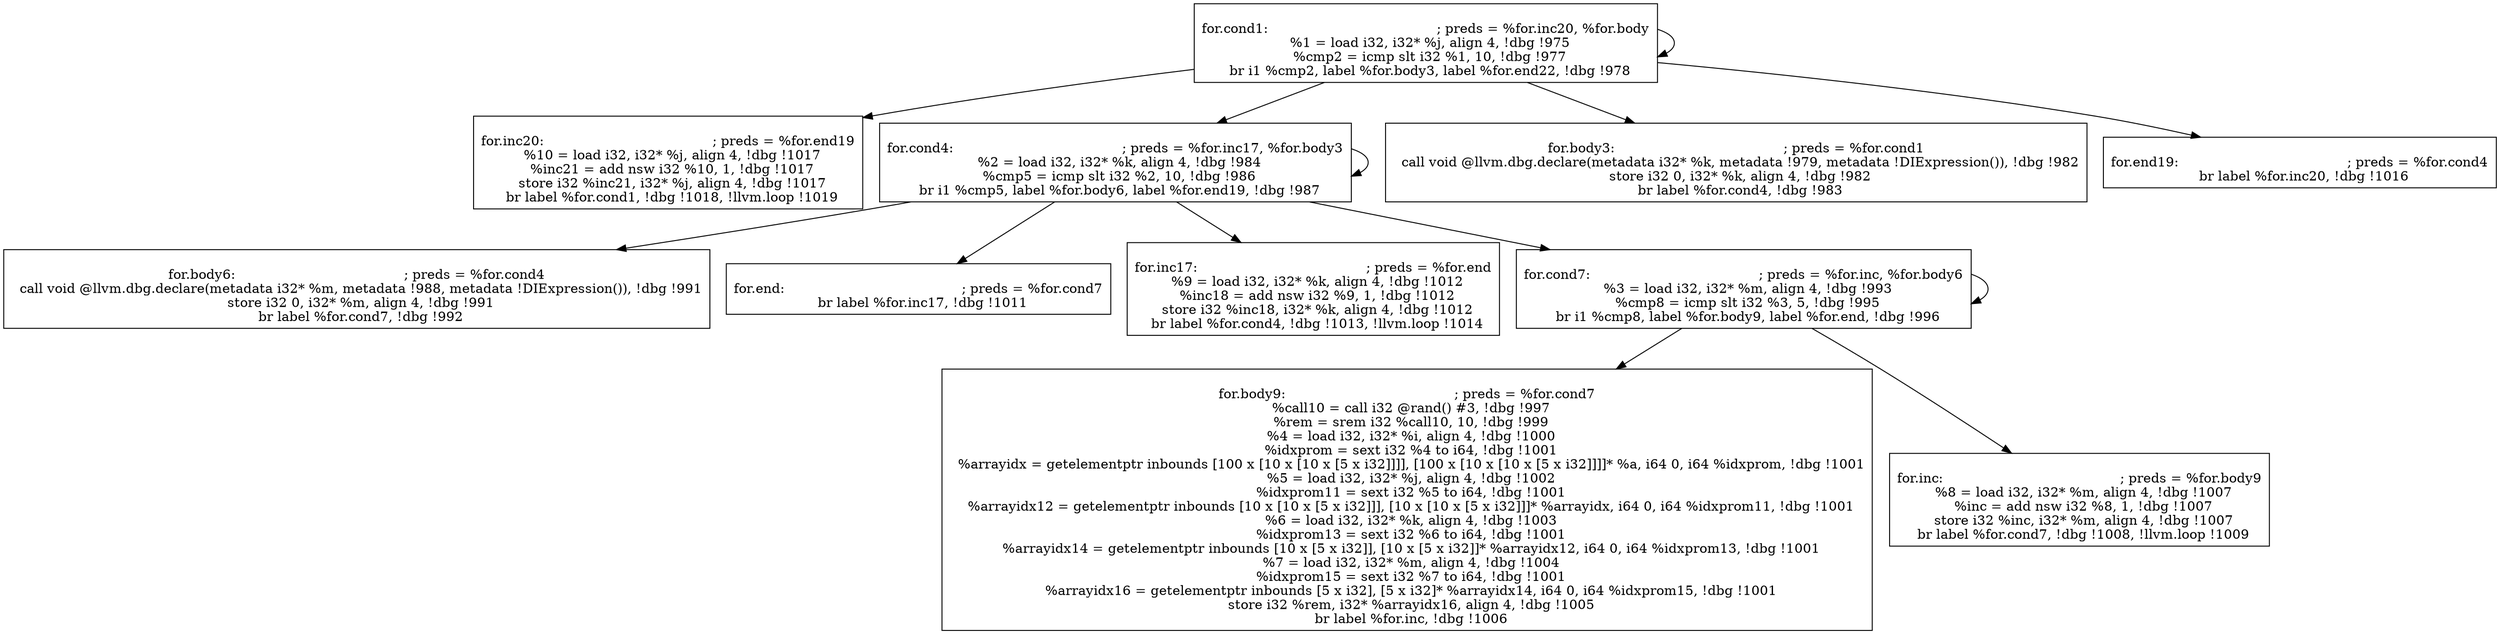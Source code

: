 
digraph G {


node223 [label="
for.inc20:                                        ; preds = %for.end19
  %10 = load i32, i32* %j, align 4, !dbg !1017
  %inc21 = add nsw i32 %10, 1, !dbg !1017
  store i32 %inc21, i32* %j, align 4, !dbg !1017
  br label %for.cond1, !dbg !1018, !llvm.loop !1019
",shape=rectangle ]
node216 [label="
for.body9:                                        ; preds = %for.cond7
  %call10 = call i32 @rand() #3, !dbg !997
  %rem = srem i32 %call10, 10, !dbg !999
  %4 = load i32, i32* %i, align 4, !dbg !1000
  %idxprom = sext i32 %4 to i64, !dbg !1001
  %arrayidx = getelementptr inbounds [100 x [10 x [10 x [5 x i32]]]], [100 x [10 x [10 x [5 x i32]]]]* %a, i64 0, i64 %idxprom, !dbg !1001
  %5 = load i32, i32* %j, align 4, !dbg !1002
  %idxprom11 = sext i32 %5 to i64, !dbg !1001
  %arrayidx12 = getelementptr inbounds [10 x [10 x [5 x i32]]], [10 x [10 x [5 x i32]]]* %arrayidx, i64 0, i64 %idxprom11, !dbg !1001
  %6 = load i32, i32* %k, align 4, !dbg !1003
  %idxprom13 = sext i32 %6 to i64, !dbg !1001
  %arrayidx14 = getelementptr inbounds [10 x [5 x i32]], [10 x [5 x i32]]* %arrayidx12, i64 0, i64 %idxprom13, !dbg !1001
  %7 = load i32, i32* %m, align 4, !dbg !1004
  %idxprom15 = sext i32 %7 to i64, !dbg !1001
  %arrayidx16 = getelementptr inbounds [5 x i32], [5 x i32]* %arrayidx14, i64 0, i64 %idxprom15, !dbg !1001
  store i32 %rem, i32* %arrayidx16, align 4, !dbg !1005
  br label %for.inc, !dbg !1006
",shape=rectangle ]
node224 [label="
for.body6:                                        ; preds = %for.cond4
  call void @llvm.dbg.declare(metadata i32* %m, metadata !988, metadata !DIExpression()), !dbg !991
  store i32 0, i32* %m, align 4, !dbg !991
  br label %for.cond7, !dbg !992
",shape=rectangle ]
node222 [label="
for.cond4:                                        ; preds = %for.inc17, %for.body3
  %2 = load i32, i32* %k, align 4, !dbg !984
  %cmp5 = icmp slt i32 %2, 10, !dbg !986
  br i1 %cmp5, label %for.body6, label %for.end19, !dbg !987
",shape=rectangle ]
node215 [label="
for.inc:                                          ; preds = %for.body9
  %8 = load i32, i32* %m, align 4, !dbg !1007
  %inc = add nsw i32 %8, 1, !dbg !1007
  store i32 %inc, i32* %m, align 4, !dbg !1007
  br label %for.cond7, !dbg !1008, !llvm.loop !1009
",shape=rectangle ]
node221 [label="
for.body3:                                        ; preds = %for.cond1
  call void @llvm.dbg.declare(metadata i32* %k, metadata !979, metadata !DIExpression()), !dbg !982
  store i32 0, i32* %k, align 4, !dbg !982
  br label %for.cond4, !dbg !983
",shape=rectangle ]
node220 [label="
for.cond1:                                        ; preds = %for.inc20, %for.body
  %1 = load i32, i32* %j, align 4, !dbg !975
  %cmp2 = icmp slt i32 %1, 10, !dbg !977
  br i1 %cmp2, label %for.body3, label %for.end22, !dbg !978
",shape=rectangle ]
node225 [label="
for.end19:                                        ; preds = %for.cond4
  br label %for.inc20, !dbg !1016
",shape=rectangle ]
node218 [label="
for.end:                                          ; preds = %for.cond7
  br label %for.inc17, !dbg !1011
",shape=rectangle ]
node217 [label="
for.inc17:                                        ; preds = %for.end
  %9 = load i32, i32* %k, align 4, !dbg !1012
  %inc18 = add nsw i32 %9, 1, !dbg !1012
  store i32 %inc18, i32* %k, align 4, !dbg !1012
  br label %for.cond4, !dbg !1013, !llvm.loop !1014
",shape=rectangle ]
node219 [label="
for.cond7:                                        ; preds = %for.inc, %for.body6
  %3 = load i32, i32* %m, align 4, !dbg !993
  %cmp8 = icmp slt i32 %3, 5, !dbg !995
  br i1 %cmp8, label %for.body9, label %for.end, !dbg !996
",shape=rectangle ]

node220->node221 [ ]
node222->node217 [ ]
node219->node215 [ ]
node222->node218 [ ]
node222->node219 [ ]
node220->node222 [ ]
node222->node224 [ ]
node220->node225 [ ]
node220->node223 [ ]
node222->node222 [ ]
node220->node220 [ ]
node219->node216 [ ]
node219->node219 [ ]


}
